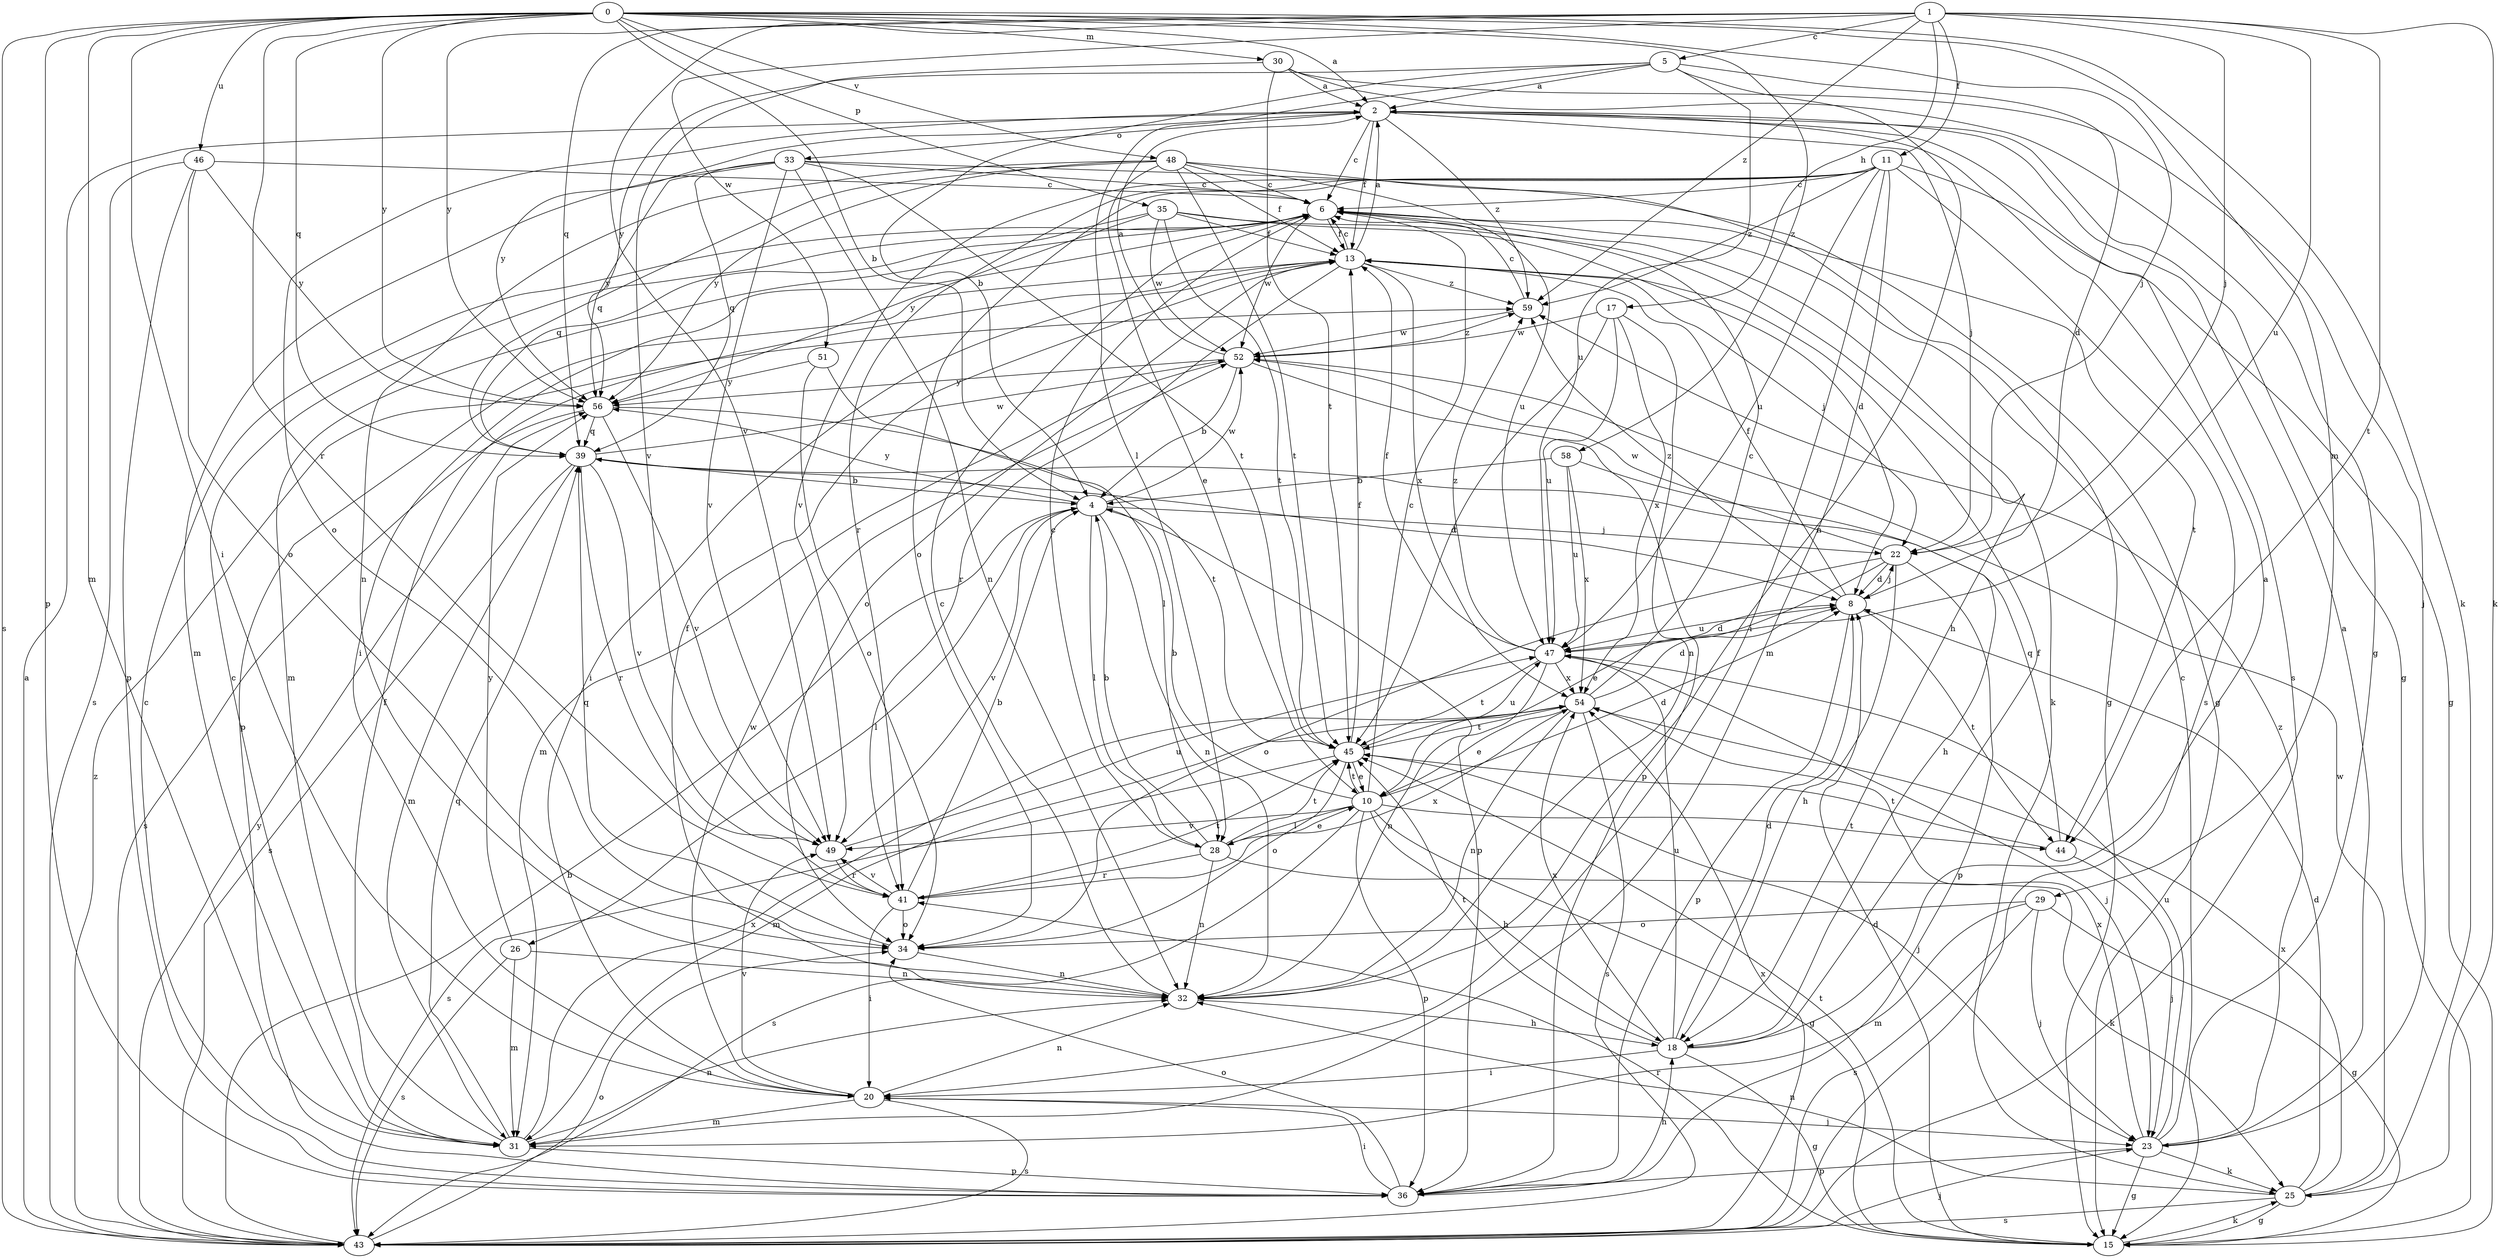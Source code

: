 strict digraph  {
0;
1;
2;
4;
5;
6;
8;
10;
11;
13;
15;
17;
18;
20;
22;
23;
25;
26;
28;
29;
30;
31;
32;
33;
34;
35;
36;
39;
41;
43;
44;
45;
46;
47;
48;
49;
51;
52;
54;
56;
58;
59;
0 -> 2  [label=a];
0 -> 4  [label=b];
0 -> 20  [label=i];
0 -> 22  [label=j];
0 -> 25  [label=k];
0 -> 29  [label=m];
0 -> 30  [label=m];
0 -> 31  [label=m];
0 -> 35  [label=p];
0 -> 36  [label=p];
0 -> 39  [label=q];
0 -> 41  [label=r];
0 -> 43  [label=s];
0 -> 46  [label=u];
0 -> 48  [label=v];
0 -> 56  [label=y];
0 -> 58  [label=z];
1 -> 5  [label=c];
1 -> 11  [label=f];
1 -> 17  [label=h];
1 -> 22  [label=j];
1 -> 25  [label=k];
1 -> 39  [label=q];
1 -> 44  [label=t];
1 -> 47  [label=u];
1 -> 49  [label=v];
1 -> 51  [label=w];
1 -> 56  [label=y];
1 -> 59  [label=z];
2 -> 6  [label=c];
2 -> 13  [label=f];
2 -> 15  [label=g];
2 -> 22  [label=j];
2 -> 33  [label=o];
2 -> 34  [label=o];
2 -> 43  [label=s];
2 -> 56  [label=y];
2 -> 59  [label=z];
4 -> 22  [label=j];
4 -> 26  [label=l];
4 -> 28  [label=l];
4 -> 32  [label=n];
4 -> 36  [label=p];
4 -> 49  [label=v];
4 -> 52  [label=w];
4 -> 56  [label=y];
5 -> 2  [label=a];
5 -> 4  [label=b];
5 -> 8  [label=d];
5 -> 28  [label=l];
5 -> 32  [label=n];
5 -> 47  [label=u];
5 -> 56  [label=y];
6 -> 13  [label=f];
6 -> 20  [label=i];
6 -> 25  [label=k];
6 -> 31  [label=m];
6 -> 44  [label=t];
6 -> 52  [label=w];
8 -> 13  [label=f];
8 -> 22  [label=j];
8 -> 36  [label=p];
8 -> 44  [label=t];
8 -> 47  [label=u];
8 -> 59  [label=z];
10 -> 4  [label=b];
10 -> 6  [label=c];
10 -> 8  [label=d];
10 -> 15  [label=g];
10 -> 18  [label=h];
10 -> 28  [label=l];
10 -> 36  [label=p];
10 -> 43  [label=s];
10 -> 44  [label=t];
10 -> 45  [label=t];
10 -> 49  [label=v];
11 -> 6  [label=c];
11 -> 15  [label=g];
11 -> 20  [label=i];
11 -> 31  [label=m];
11 -> 34  [label=o];
11 -> 41  [label=r];
11 -> 43  [label=s];
11 -> 47  [label=u];
11 -> 49  [label=v];
11 -> 59  [label=z];
13 -> 2  [label=a];
13 -> 6  [label=c];
13 -> 20  [label=i];
13 -> 22  [label=j];
13 -> 34  [label=o];
13 -> 36  [label=p];
13 -> 41  [label=r];
13 -> 54  [label=x];
13 -> 59  [label=z];
15 -> 8  [label=d];
15 -> 25  [label=k];
15 -> 41  [label=r];
15 -> 45  [label=t];
17 -> 32  [label=n];
17 -> 45  [label=t];
17 -> 47  [label=u];
17 -> 52  [label=w];
17 -> 54  [label=x];
18 -> 2  [label=a];
18 -> 8  [label=d];
18 -> 13  [label=f];
18 -> 15  [label=g];
18 -> 20  [label=i];
18 -> 45  [label=t];
18 -> 47  [label=u];
18 -> 54  [label=x];
20 -> 23  [label=j];
20 -> 31  [label=m];
20 -> 32  [label=n];
20 -> 43  [label=s];
20 -> 49  [label=v];
20 -> 52  [label=w];
22 -> 8  [label=d];
22 -> 10  [label=e];
22 -> 18  [label=h];
22 -> 34  [label=o];
22 -> 36  [label=p];
22 -> 52  [label=w];
23 -> 2  [label=a];
23 -> 6  [label=c];
23 -> 15  [label=g];
23 -> 25  [label=k];
23 -> 36  [label=p];
23 -> 47  [label=u];
23 -> 54  [label=x];
23 -> 59  [label=z];
25 -> 8  [label=d];
25 -> 15  [label=g];
25 -> 32  [label=n];
25 -> 43  [label=s];
25 -> 52  [label=w];
25 -> 54  [label=x];
26 -> 31  [label=m];
26 -> 32  [label=n];
26 -> 43  [label=s];
26 -> 56  [label=y];
28 -> 4  [label=b];
28 -> 6  [label=c];
28 -> 10  [label=e];
28 -> 25  [label=k];
28 -> 32  [label=n];
28 -> 41  [label=r];
28 -> 45  [label=t];
29 -> 15  [label=g];
29 -> 23  [label=j];
29 -> 31  [label=m];
29 -> 34  [label=o];
29 -> 43  [label=s];
30 -> 2  [label=a];
30 -> 15  [label=g];
30 -> 23  [label=j];
30 -> 45  [label=t];
30 -> 49  [label=v];
31 -> 6  [label=c];
31 -> 13  [label=f];
31 -> 32  [label=n];
31 -> 36  [label=p];
31 -> 39  [label=q];
31 -> 54  [label=x];
32 -> 6  [label=c];
32 -> 13  [label=f];
32 -> 18  [label=h];
33 -> 6  [label=c];
33 -> 15  [label=g];
33 -> 31  [label=m];
33 -> 32  [label=n];
33 -> 39  [label=q];
33 -> 45  [label=t];
33 -> 49  [label=v];
33 -> 56  [label=y];
34 -> 32  [label=n];
34 -> 39  [label=q];
35 -> 8  [label=d];
35 -> 13  [label=f];
35 -> 18  [label=h];
35 -> 39  [label=q];
35 -> 45  [label=t];
35 -> 52  [label=w];
35 -> 56  [label=y];
36 -> 6  [label=c];
36 -> 18  [label=h];
36 -> 20  [label=i];
36 -> 34  [label=o];
39 -> 4  [label=b];
39 -> 8  [label=d];
39 -> 31  [label=m];
39 -> 41  [label=r];
39 -> 43  [label=s];
39 -> 49  [label=v];
39 -> 52  [label=w];
41 -> 4  [label=b];
41 -> 20  [label=i];
41 -> 34  [label=o];
41 -> 45  [label=t];
41 -> 49  [label=v];
41 -> 54  [label=x];
43 -> 2  [label=a];
43 -> 4  [label=b];
43 -> 23  [label=j];
43 -> 34  [label=o];
43 -> 54  [label=x];
43 -> 56  [label=y];
43 -> 59  [label=z];
44 -> 23  [label=j];
44 -> 39  [label=q];
44 -> 45  [label=t];
45 -> 10  [label=e];
45 -> 13  [label=f];
45 -> 23  [label=j];
45 -> 34  [label=o];
45 -> 43  [label=s];
45 -> 47  [label=u];
46 -> 6  [label=c];
46 -> 34  [label=o];
46 -> 36  [label=p];
46 -> 43  [label=s];
46 -> 56  [label=y];
47 -> 8  [label=d];
47 -> 13  [label=f];
47 -> 23  [label=j];
47 -> 32  [label=n];
47 -> 45  [label=t];
47 -> 54  [label=x];
47 -> 59  [label=z];
48 -> 6  [label=c];
48 -> 10  [label=e];
48 -> 13  [label=f];
48 -> 15  [label=g];
48 -> 32  [label=n];
48 -> 39  [label=q];
48 -> 45  [label=t];
48 -> 47  [label=u];
48 -> 56  [label=y];
49 -> 41  [label=r];
49 -> 47  [label=u];
51 -> 28  [label=l];
51 -> 34  [label=o];
51 -> 56  [label=y];
52 -> 2  [label=a];
52 -> 4  [label=b];
52 -> 31  [label=m];
52 -> 36  [label=p];
52 -> 56  [label=y];
52 -> 59  [label=z];
54 -> 6  [label=c];
54 -> 8  [label=d];
54 -> 10  [label=e];
54 -> 31  [label=m];
54 -> 32  [label=n];
54 -> 43  [label=s];
54 -> 45  [label=t];
56 -> 39  [label=q];
56 -> 43  [label=s];
56 -> 45  [label=t];
56 -> 49  [label=v];
58 -> 4  [label=b];
58 -> 18  [label=h];
58 -> 47  [label=u];
58 -> 54  [label=x];
59 -> 6  [label=c];
59 -> 52  [label=w];
}
